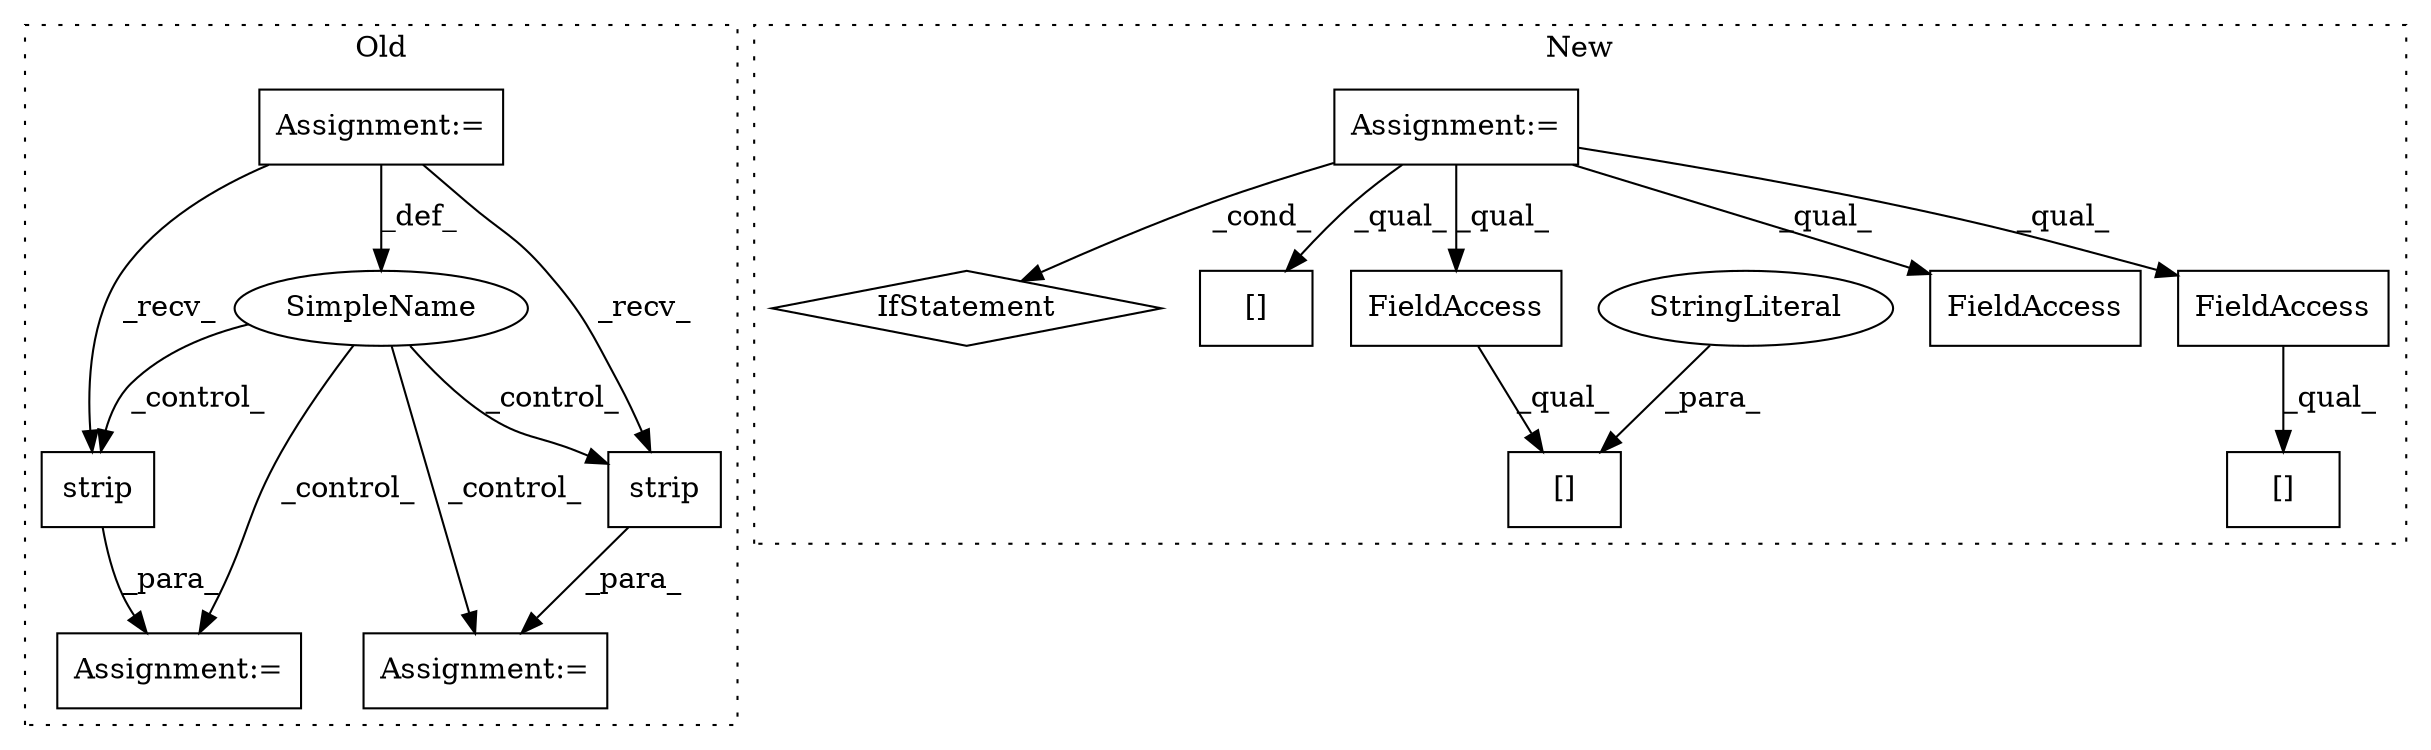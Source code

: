 digraph G {
subgraph cluster0 {
1 [label="strip" a="32" s="9496" l="7" shape="box"];
3 [label="Assignment:=" a="7" s="9487" l="1" shape="box"];
7 [label="Assignment:=" a="7" s="9165" l="16" shape="box"];
9 [label="SimpleName" a="42" s="" l="" shape="ellipse"];
11 [label="Assignment:=" a="7" s="9414" l="1" shape="box"];
12 [label="strip" a="32" s="9444" l="7" shape="box"];
label = "Old";
style="dotted";
}
subgraph cluster1 {
2 [label="[]" a="2" s="9360,9386" l="18,1" shape="box"];
4 [label="StringLiteral" a="45" s="9378" l="8" shape="ellipse"];
5 [label="Assignment:=" a="7" s="6424" l="12" shape="box"];
6 [label="IfStatement" a="25" s="10125,10172" l="4,2" shape="diamond"];
8 [label="[]" a="2" s="6653,6666" l="12,1" shape="box"];
10 [label="FieldAccess" a="22" s="9360" l="17" shape="box"];
13 [label="FieldAccess" a="22" s="10136" l="14" shape="box"];
14 [label="FieldAccess" a="22" s="10161" l="10" shape="box"];
15 [label="[]" a="2" s="10136,10159" l="15,1" shape="box"];
label = "New";
style="dotted";
}
1 -> 3 [label="_para_"];
4 -> 2 [label="_para_"];
5 -> 13 [label="_qual_"];
5 -> 6 [label="_cond_"];
5 -> 10 [label="_qual_"];
5 -> 8 [label="_qual_"];
5 -> 14 [label="_qual_"];
7 -> 9 [label="_def_"];
7 -> 1 [label="_recv_"];
7 -> 12 [label="_recv_"];
9 -> 3 [label="_control_"];
9 -> 11 [label="_control_"];
9 -> 1 [label="_control_"];
9 -> 12 [label="_control_"];
10 -> 2 [label="_qual_"];
12 -> 11 [label="_para_"];
13 -> 15 [label="_qual_"];
}